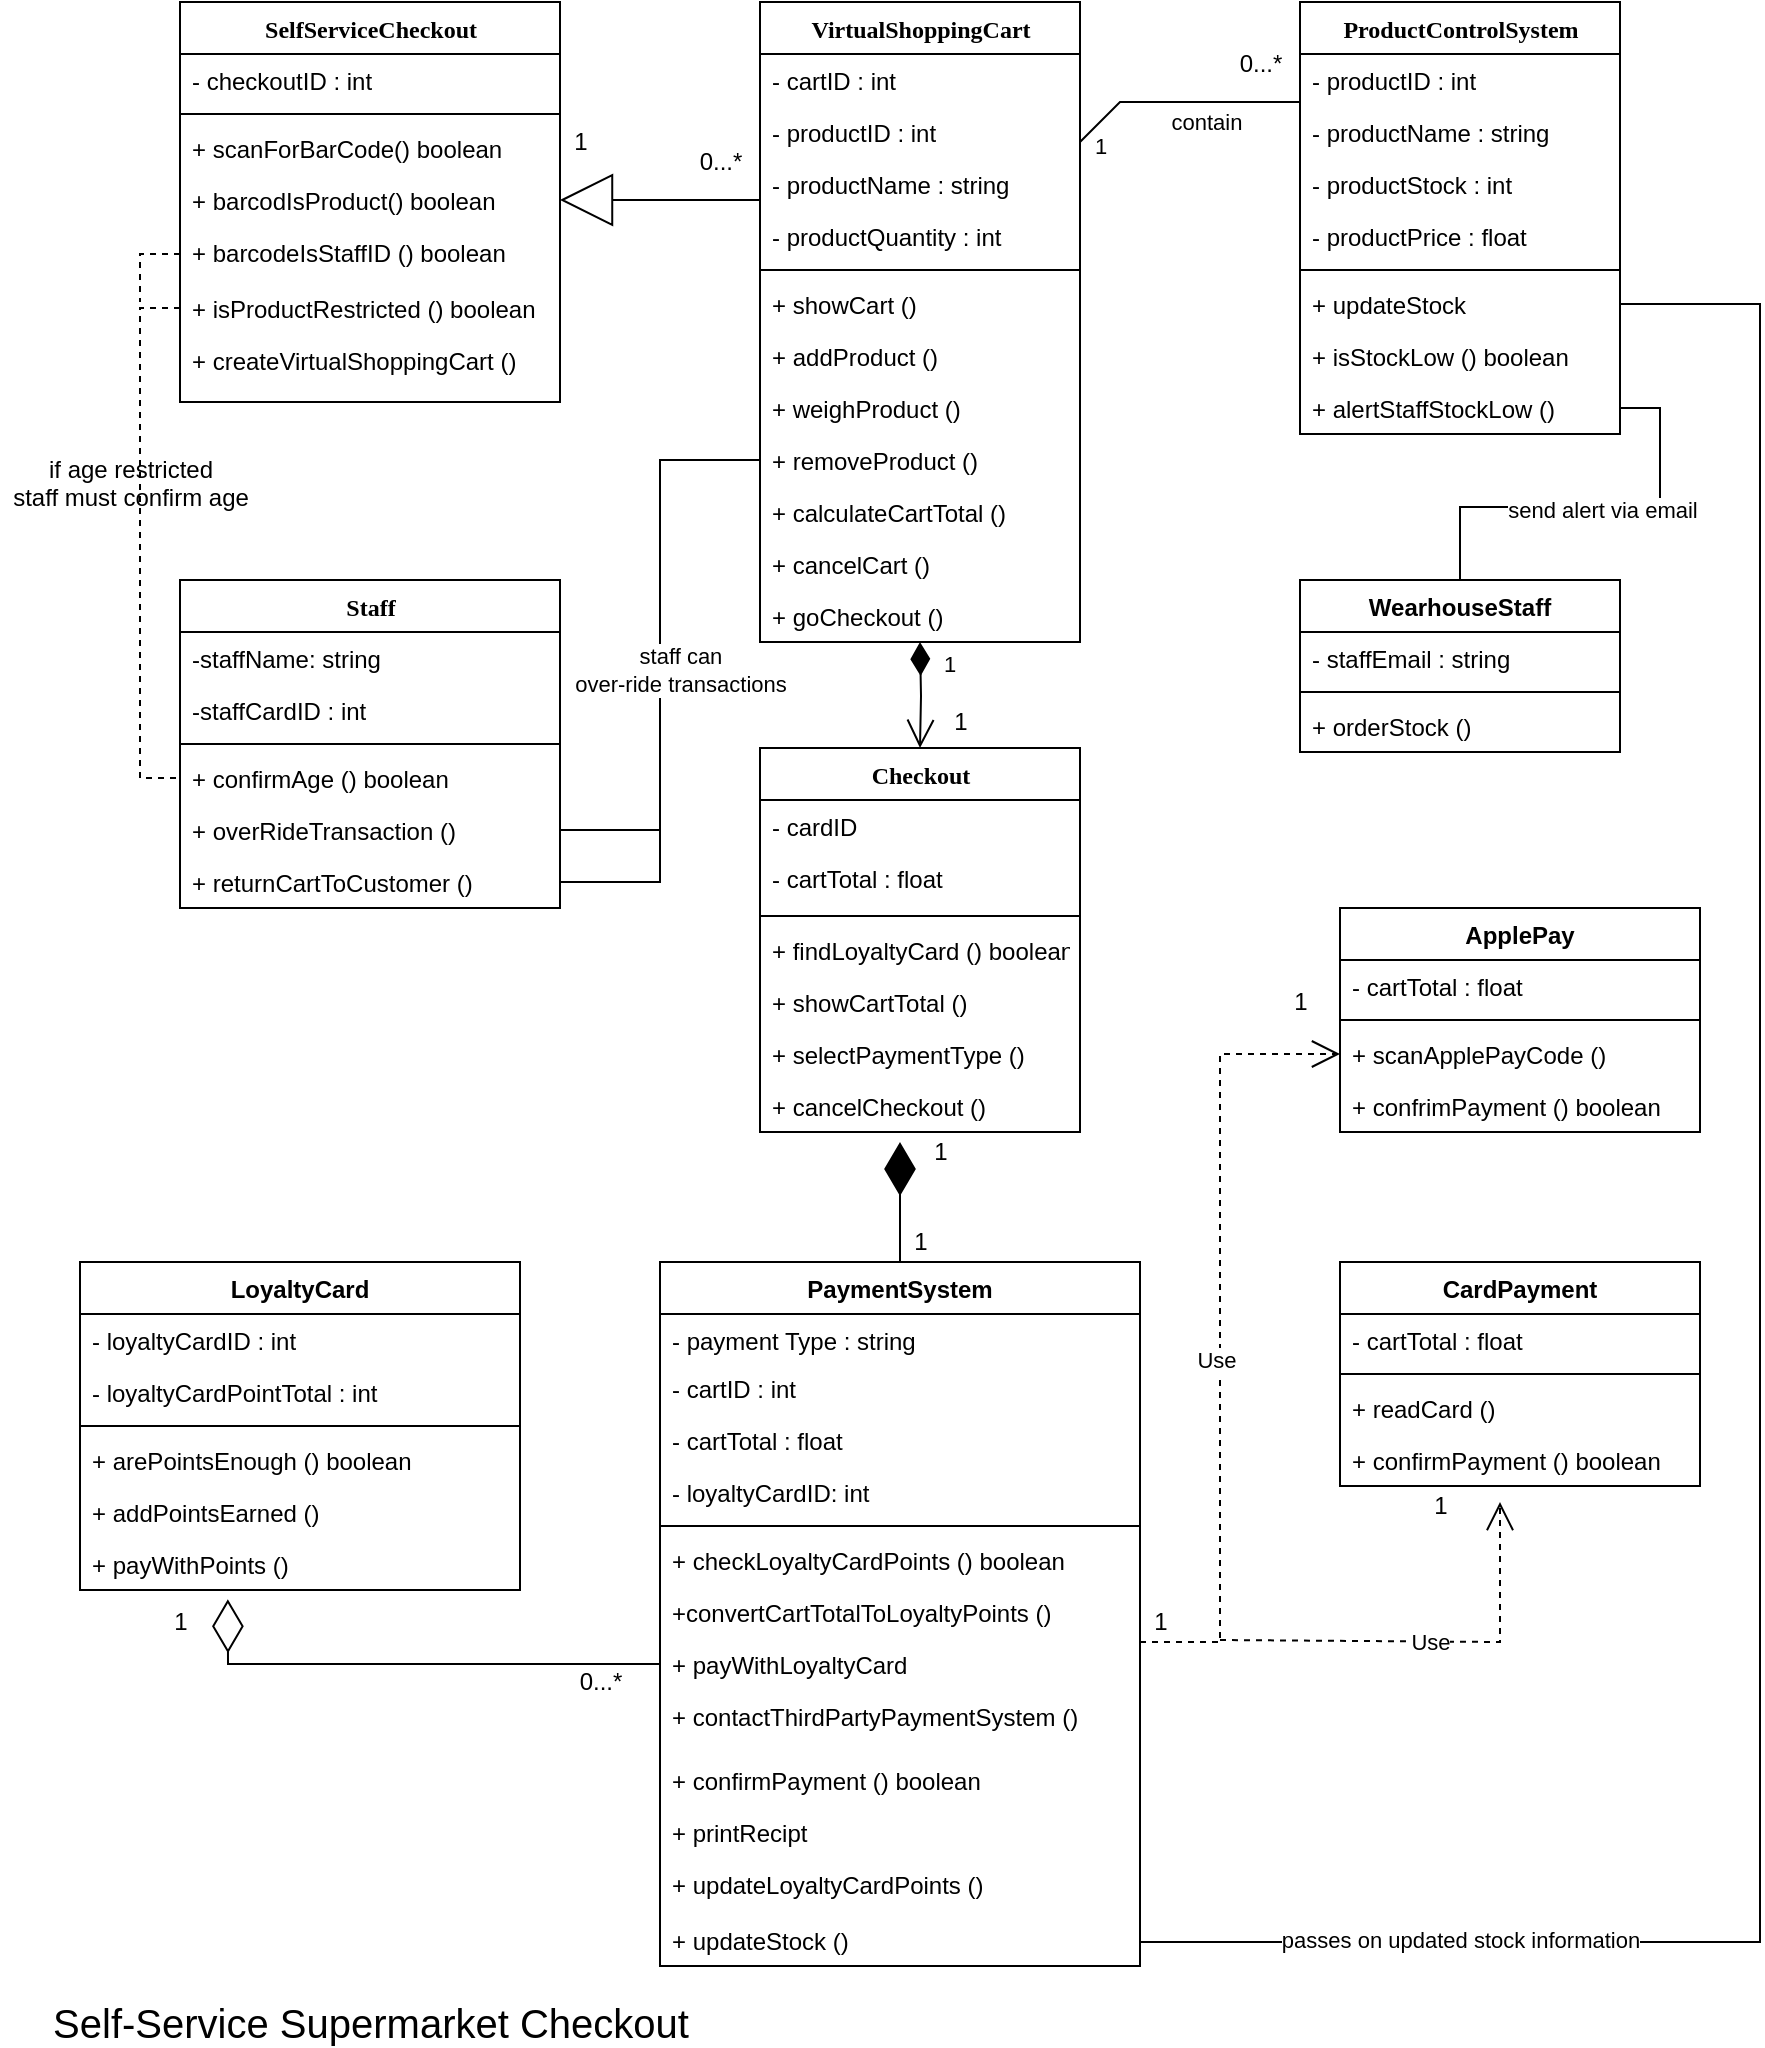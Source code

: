 <mxfile version="17.4.5" type="github">
  <diagram name="Page-1" id="9f46799a-70d6-7492-0946-bef42562c5a5">
    <mxGraphModel dx="1038" dy="571" grid="1" gridSize="10" guides="1" tooltips="1" connect="1" arrows="1" fold="1" page="1" pageScale="1" pageWidth="1100" pageHeight="850" background="none" math="0" shadow="0">
      <root>
        <mxCell id="0" />
        <mxCell id="1" parent="0" />
        <mxCell id="78961159f06e98e8-17" value="SelfServiceCheckout" style="swimlane;html=1;fontStyle=1;align=center;verticalAlign=top;childLayout=stackLayout;horizontal=1;startSize=26;horizontalStack=0;resizeParent=1;resizeLast=0;collapsible=1;marginBottom=0;swimlaneFillColor=#ffffff;rounded=0;shadow=0;comic=0;labelBackgroundColor=none;strokeWidth=1;fillColor=none;fontFamily=Verdana;fontSize=12" parent="1" vertex="1">
          <mxGeometry x="90" y="30" width="190" height="200" as="geometry" />
        </mxCell>
        <mxCell id="78961159f06e98e8-21" value="- checkoutID : int" style="text;html=1;strokeColor=none;fillColor=none;align=left;verticalAlign=top;spacingLeft=4;spacingRight=4;whiteSpace=wrap;overflow=hidden;rotatable=0;points=[[0,0.5],[1,0.5]];portConstraint=eastwest;" parent="78961159f06e98e8-17" vertex="1">
          <mxGeometry y="26" width="190" height="26" as="geometry" />
        </mxCell>
        <mxCell id="78961159f06e98e8-19" value="" style="line;html=1;strokeWidth=1;fillColor=none;align=left;verticalAlign=middle;spacingTop=-1;spacingLeft=3;spacingRight=3;rotatable=0;labelPosition=right;points=[];portConstraint=eastwest;" parent="78961159f06e98e8-17" vertex="1">
          <mxGeometry y="52" width="190" height="8" as="geometry" />
        </mxCell>
        <mxCell id="78961159f06e98e8-20" value="+ scanForBarCode() boolean" style="text;html=1;strokeColor=none;fillColor=none;align=left;verticalAlign=top;spacingLeft=4;spacingRight=4;whiteSpace=wrap;overflow=hidden;rotatable=0;points=[[0,0.5],[1,0.5]];portConstraint=eastwest;" parent="78961159f06e98e8-17" vertex="1">
          <mxGeometry y="60" width="190" height="26" as="geometry" />
        </mxCell>
        <mxCell id="7aNwk6RHBtM1r3JEq0F7-40" value="+ barcodIsProduct() boolean&#xa;" style="text;strokeColor=none;fillColor=none;align=left;verticalAlign=top;spacingLeft=4;spacingRight=4;overflow=hidden;rotatable=0;points=[[0,0.5],[1,0.5]];portConstraint=eastwest;" vertex="1" parent="78961159f06e98e8-17">
          <mxGeometry y="86" width="190" height="26" as="geometry" />
        </mxCell>
        <mxCell id="7aNwk6RHBtM1r3JEq0F7-41" value="+ barcodeIsStaffID () boolean" style="text;strokeColor=none;fillColor=none;align=left;verticalAlign=top;spacingLeft=4;spacingRight=4;overflow=hidden;rotatable=0;points=[[0,0.5],[1,0.5]];portConstraint=eastwest;" vertex="1" parent="78961159f06e98e8-17">
          <mxGeometry y="112" width="190" height="28" as="geometry" />
        </mxCell>
        <mxCell id="7aNwk6RHBtM1r3JEq0F7-44" value="+ isProductRestricted () boolean " style="text;strokeColor=none;fillColor=none;align=left;verticalAlign=top;spacingLeft=4;spacingRight=4;overflow=hidden;rotatable=0;points=[[0,0.5],[1,0.5]];portConstraint=eastwest;" vertex="1" parent="78961159f06e98e8-17">
          <mxGeometry y="140" width="190" height="26" as="geometry" />
        </mxCell>
        <mxCell id="7aNwk6RHBtM1r3JEq0F7-45" value="+ createVirtualShoppingCart ()" style="text;strokeColor=none;fillColor=none;align=left;verticalAlign=top;spacingLeft=4;spacingRight=4;overflow=hidden;rotatable=0;points=[[0,0.5],[1,0.5]];portConstraint=eastwest;" vertex="1" parent="78961159f06e98e8-17">
          <mxGeometry y="166" width="190" height="26" as="geometry" />
        </mxCell>
        <mxCell id="78961159f06e98e8-43" value="VirtualShoppingCart" style="swimlane;html=1;fontStyle=1;align=center;verticalAlign=top;childLayout=stackLayout;horizontal=1;startSize=26;horizontalStack=0;resizeParent=1;resizeLast=0;collapsible=1;marginBottom=0;swimlaneFillColor=#ffffff;rounded=0;shadow=0;comic=0;labelBackgroundColor=none;strokeWidth=1;fillColor=none;fontFamily=Verdana;fontSize=12" parent="1" vertex="1">
          <mxGeometry x="380" y="30" width="160" height="320" as="geometry" />
        </mxCell>
        <mxCell id="78961159f06e98e8-45" value="- cartID : int" style="text;html=1;strokeColor=none;fillColor=none;align=left;verticalAlign=top;spacingLeft=4;spacingRight=4;whiteSpace=wrap;overflow=hidden;rotatable=0;points=[[0,0.5],[1,0.5]];portConstraint=eastwest;" parent="78961159f06e98e8-43" vertex="1">
          <mxGeometry y="26" width="160" height="26" as="geometry" />
        </mxCell>
        <mxCell id="78961159f06e98e8-49" value="- productID : int" style="text;html=1;strokeColor=none;fillColor=none;align=left;verticalAlign=top;spacingLeft=4;spacingRight=4;whiteSpace=wrap;overflow=hidden;rotatable=0;points=[[0,0.5],[1,0.5]];portConstraint=eastwest;" parent="78961159f06e98e8-43" vertex="1">
          <mxGeometry y="52" width="160" height="26" as="geometry" />
        </mxCell>
        <mxCell id="7aNwk6RHBtM1r3JEq0F7-166" value="- productName : string" style="text;strokeColor=none;fillColor=none;align=left;verticalAlign=top;spacingLeft=4;spacingRight=4;overflow=hidden;rotatable=0;points=[[0,0.5],[1,0.5]];portConstraint=eastwest;" vertex="1" parent="78961159f06e98e8-43">
          <mxGeometry y="78" width="160" height="26" as="geometry" />
        </mxCell>
        <mxCell id="78961159f06e98e8-50" value="- productQuantity : int" style="text;html=1;strokeColor=none;fillColor=none;align=left;verticalAlign=top;spacingLeft=4;spacingRight=4;whiteSpace=wrap;overflow=hidden;rotatable=0;points=[[0,0.5],[1,0.5]];portConstraint=eastwest;" parent="78961159f06e98e8-43" vertex="1">
          <mxGeometry y="104" width="160" height="26" as="geometry" />
        </mxCell>
        <mxCell id="78961159f06e98e8-51" value="" style="line;html=1;strokeWidth=1;fillColor=none;align=left;verticalAlign=middle;spacingTop=-1;spacingLeft=3;spacingRight=3;rotatable=0;labelPosition=right;points=[];portConstraint=eastwest;" parent="78961159f06e98e8-43" vertex="1">
          <mxGeometry y="130" width="160" height="8" as="geometry" />
        </mxCell>
        <mxCell id="7aNwk6RHBtM1r3JEq0F7-9" value="+ showCart ()" style="text;html=1;strokeColor=none;fillColor=none;align=left;verticalAlign=top;spacingLeft=4;spacingRight=4;whiteSpace=wrap;overflow=hidden;rotatable=0;points=[[0,0.5],[1,0.5]];portConstraint=eastwest;" vertex="1" parent="78961159f06e98e8-43">
          <mxGeometry y="138" width="160" height="26" as="geometry" />
        </mxCell>
        <mxCell id="78961159f06e98e8-52" value="+ addProduct ()" style="text;html=1;strokeColor=none;fillColor=none;align=left;verticalAlign=top;spacingLeft=4;spacingRight=4;whiteSpace=wrap;overflow=hidden;rotatable=0;points=[[0,0.5],[1,0.5]];portConstraint=eastwest;" parent="78961159f06e98e8-43" vertex="1">
          <mxGeometry y="164" width="160" height="26" as="geometry" />
        </mxCell>
        <mxCell id="7aNwk6RHBtM1r3JEq0F7-38" value="+ weighProduct ()" style="text;strokeColor=none;fillColor=none;align=left;verticalAlign=top;spacingLeft=4;spacingRight=4;overflow=hidden;rotatable=0;points=[[0,0.5],[1,0.5]];portConstraint=eastwest;" vertex="1" parent="78961159f06e98e8-43">
          <mxGeometry y="190" width="160" height="26" as="geometry" />
        </mxCell>
        <mxCell id="78961159f06e98e8-53" value="+ removeProduct ()&lt;br&gt;" style="text;html=1;strokeColor=none;fillColor=none;align=left;verticalAlign=top;spacingLeft=4;spacingRight=4;whiteSpace=wrap;overflow=hidden;rotatable=0;points=[[0,0.5],[1,0.5]];portConstraint=eastwest;" parent="78961159f06e98e8-43" vertex="1">
          <mxGeometry y="216" width="160" height="26" as="geometry" />
        </mxCell>
        <mxCell id="7aNwk6RHBtM1r3JEq0F7-46" value="+ calculateCartTotal ()" style="text;strokeColor=none;fillColor=none;align=left;verticalAlign=top;spacingLeft=4;spacingRight=4;overflow=hidden;rotatable=0;points=[[0,0.5],[1,0.5]];portConstraint=eastwest;" vertex="1" parent="78961159f06e98e8-43">
          <mxGeometry y="242" width="160" height="26" as="geometry" />
        </mxCell>
        <mxCell id="7aNwk6RHBtM1r3JEq0F7-69" value="+ cancelCart ()" style="text;strokeColor=none;fillColor=none;align=left;verticalAlign=top;spacingLeft=4;spacingRight=4;overflow=hidden;rotatable=0;points=[[0,0.5],[1,0.5]];portConstraint=eastwest;" vertex="1" parent="78961159f06e98e8-43">
          <mxGeometry y="268" width="160" height="26" as="geometry" />
        </mxCell>
        <mxCell id="7aNwk6RHBtM1r3JEq0F7-39" value="+ goCheckout ()" style="text;strokeColor=none;fillColor=none;align=left;verticalAlign=top;spacingLeft=4;spacingRight=4;overflow=hidden;rotatable=0;points=[[0,0.5],[1,0.5]];portConstraint=eastwest;" vertex="1" parent="78961159f06e98e8-43">
          <mxGeometry y="294" width="160" height="26" as="geometry" />
        </mxCell>
        <mxCell id="78961159f06e98e8-56" value="Staff" style="swimlane;html=1;fontStyle=1;align=center;verticalAlign=top;childLayout=stackLayout;horizontal=1;startSize=26;horizontalStack=0;resizeParent=1;resizeLast=0;collapsible=1;marginBottom=0;swimlaneFillColor=#ffffff;rounded=0;shadow=0;comic=0;labelBackgroundColor=none;strokeWidth=1;fillColor=none;fontFamily=Verdana;fontSize=12" parent="1" vertex="1">
          <mxGeometry x="90" y="319" width="190" height="164" as="geometry" />
        </mxCell>
        <mxCell id="78961159f06e98e8-57" value="-staffName: string" style="text;html=1;strokeColor=none;fillColor=none;align=left;verticalAlign=top;spacingLeft=4;spacingRight=4;whiteSpace=wrap;overflow=hidden;rotatable=0;points=[[0,0.5],[1,0.5]];portConstraint=eastwest;" parent="78961159f06e98e8-56" vertex="1">
          <mxGeometry y="26" width="190" height="26" as="geometry" />
        </mxCell>
        <mxCell id="78961159f06e98e8-60" value="-staffCardID : int" style="text;html=1;strokeColor=none;fillColor=none;align=left;verticalAlign=top;spacingLeft=4;spacingRight=4;whiteSpace=wrap;overflow=hidden;rotatable=0;points=[[0,0.5],[1,0.5]];portConstraint=eastwest;" parent="78961159f06e98e8-56" vertex="1">
          <mxGeometry y="52" width="190" height="26" as="geometry" />
        </mxCell>
        <mxCell id="78961159f06e98e8-64" value="" style="line;html=1;strokeWidth=1;fillColor=none;align=left;verticalAlign=middle;spacingTop=-1;spacingLeft=3;spacingRight=3;rotatable=0;labelPosition=right;points=[];portConstraint=eastwest;" parent="78961159f06e98e8-56" vertex="1">
          <mxGeometry y="78" width="190" height="8" as="geometry" />
        </mxCell>
        <mxCell id="78961159f06e98e8-65" value="+ confirmAge () boolean" style="text;html=1;strokeColor=none;fillColor=none;align=left;verticalAlign=top;spacingLeft=4;spacingRight=4;whiteSpace=wrap;overflow=hidden;rotatable=0;points=[[0,0.5],[1,0.5]];portConstraint=eastwest;" parent="78961159f06e98e8-56" vertex="1">
          <mxGeometry y="86" width="190" height="26" as="geometry" />
        </mxCell>
        <mxCell id="78961159f06e98e8-68" value="+ overRideTransaction ()" style="text;html=1;strokeColor=none;fillColor=none;align=left;verticalAlign=top;spacingLeft=4;spacingRight=4;whiteSpace=wrap;overflow=hidden;rotatable=0;points=[[0,0.5],[1,0.5]];portConstraint=eastwest;" parent="78961159f06e98e8-56" vertex="1">
          <mxGeometry y="112" width="190" height="26" as="geometry" />
        </mxCell>
        <mxCell id="7aNwk6RHBtM1r3JEq0F7-84" value="+ returnCartToCustomer ()" style="text;strokeColor=none;fillColor=none;align=left;verticalAlign=top;spacingLeft=4;spacingRight=4;overflow=hidden;rotatable=0;points=[[0,0.5],[1,0.5]];portConstraint=eastwest;" vertex="1" parent="78961159f06e98e8-56">
          <mxGeometry y="138" width="190" height="26" as="geometry" />
        </mxCell>
        <mxCell id="78961159f06e98e8-82" value="ProductControlSystem" style="swimlane;html=1;fontStyle=1;align=center;verticalAlign=top;childLayout=stackLayout;horizontal=1;startSize=26;horizontalStack=0;resizeParent=1;resizeLast=0;collapsible=1;marginBottom=0;swimlaneFillColor=#ffffff;rounded=0;shadow=0;comic=0;labelBackgroundColor=none;strokeWidth=1;fillColor=none;fontFamily=Verdana;fontSize=12" parent="1" vertex="1">
          <mxGeometry x="650" y="30" width="160" height="216" as="geometry" />
        </mxCell>
        <mxCell id="78961159f06e98e8-83" value="- productID : int" style="text;html=1;strokeColor=none;fillColor=none;align=left;verticalAlign=top;spacingLeft=4;spacingRight=4;whiteSpace=wrap;overflow=hidden;rotatable=0;points=[[0,0.5],[1,0.5]];portConstraint=eastwest;" parent="78961159f06e98e8-82" vertex="1">
          <mxGeometry y="26" width="160" height="26" as="geometry" />
        </mxCell>
        <mxCell id="78961159f06e98e8-84" value="- productName : string" style="text;html=1;strokeColor=none;fillColor=none;align=left;verticalAlign=top;spacingLeft=4;spacingRight=4;whiteSpace=wrap;overflow=hidden;rotatable=0;points=[[0,0.5],[1,0.5]];portConstraint=eastwest;" parent="78961159f06e98e8-82" vertex="1">
          <mxGeometry y="52" width="160" height="26" as="geometry" />
        </mxCell>
        <mxCell id="78961159f06e98e8-86" value="- productStock : int" style="text;html=1;strokeColor=none;fillColor=none;align=left;verticalAlign=top;spacingLeft=4;spacingRight=4;whiteSpace=wrap;overflow=hidden;rotatable=0;points=[[0,0.5],[1,0.5]];portConstraint=eastwest;" parent="78961159f06e98e8-82" vertex="1">
          <mxGeometry y="78" width="160" height="26" as="geometry" />
        </mxCell>
        <mxCell id="7aNwk6RHBtM1r3JEq0F7-155" value="- productPrice : float" style="text;strokeColor=none;fillColor=none;align=left;verticalAlign=top;spacingLeft=4;spacingRight=4;overflow=hidden;rotatable=0;points=[[0,0.5],[1,0.5]];portConstraint=eastwest;" vertex="1" parent="78961159f06e98e8-82">
          <mxGeometry y="104" width="160" height="26" as="geometry" />
        </mxCell>
        <mxCell id="78961159f06e98e8-90" value="" style="line;html=1;strokeWidth=1;fillColor=none;align=left;verticalAlign=middle;spacingTop=-1;spacingLeft=3;spacingRight=3;rotatable=0;labelPosition=right;points=[];portConstraint=eastwest;" parent="78961159f06e98e8-82" vertex="1">
          <mxGeometry y="130" width="160" height="8" as="geometry" />
        </mxCell>
        <mxCell id="78961159f06e98e8-91" value="+ updateStock" style="text;html=1;strokeColor=none;fillColor=none;align=left;verticalAlign=top;spacingLeft=4;spacingRight=4;whiteSpace=wrap;overflow=hidden;rotatable=0;points=[[0,0.5],[1,0.5]];portConstraint=eastwest;" parent="78961159f06e98e8-82" vertex="1">
          <mxGeometry y="138" width="160" height="26" as="geometry" />
        </mxCell>
        <mxCell id="78961159f06e98e8-94" value="+ isStockLow () boolean" style="text;html=1;strokeColor=none;fillColor=none;align=left;verticalAlign=top;spacingLeft=4;spacingRight=4;whiteSpace=wrap;overflow=hidden;rotatable=0;points=[[0,0.5],[1,0.5]];portConstraint=eastwest;" parent="78961159f06e98e8-82" vertex="1">
          <mxGeometry y="164" width="160" height="26" as="geometry" />
        </mxCell>
        <mxCell id="7aNwk6RHBtM1r3JEq0F7-154" value="+ alertStaffStockLow ()" style="text;strokeColor=none;fillColor=none;align=left;verticalAlign=top;spacingLeft=4;spacingRight=4;overflow=hidden;rotatable=0;points=[[0,0.5],[1,0.5]];portConstraint=eastwest;" vertex="1" parent="78961159f06e98e8-82">
          <mxGeometry y="190" width="160" height="26" as="geometry" />
        </mxCell>
        <mxCell id="7aNwk6RHBtM1r3JEq0F7-14" value="ApplePay" style="swimlane;fontStyle=1;align=center;verticalAlign=top;childLayout=stackLayout;horizontal=1;startSize=26;horizontalStack=0;resizeParent=1;resizeParentMax=0;resizeLast=0;collapsible=1;marginBottom=0;" vertex="1" parent="1">
          <mxGeometry x="670" y="483" width="180" height="112" as="geometry" />
        </mxCell>
        <mxCell id="7aNwk6RHBtM1r3JEq0F7-15" value="- cartTotal : float" style="text;strokeColor=none;fillColor=none;align=left;verticalAlign=top;spacingLeft=4;spacingRight=4;overflow=hidden;rotatable=0;points=[[0,0.5],[1,0.5]];portConstraint=eastwest;" vertex="1" parent="7aNwk6RHBtM1r3JEq0F7-14">
          <mxGeometry y="26" width="180" height="26" as="geometry" />
        </mxCell>
        <mxCell id="7aNwk6RHBtM1r3JEq0F7-16" value="" style="line;strokeWidth=1;fillColor=none;align=left;verticalAlign=middle;spacingTop=-1;spacingLeft=3;spacingRight=3;rotatable=0;labelPosition=right;points=[];portConstraint=eastwest;" vertex="1" parent="7aNwk6RHBtM1r3JEq0F7-14">
          <mxGeometry y="52" width="180" height="8" as="geometry" />
        </mxCell>
        <mxCell id="7aNwk6RHBtM1r3JEq0F7-17" value="+ scanApplePayCode ()" style="text;strokeColor=none;fillColor=none;align=left;verticalAlign=top;spacingLeft=4;spacingRight=4;overflow=hidden;rotatable=0;points=[[0,0.5],[1,0.5]];portConstraint=eastwest;" vertex="1" parent="7aNwk6RHBtM1r3JEq0F7-14">
          <mxGeometry y="60" width="180" height="26" as="geometry" />
        </mxCell>
        <mxCell id="7aNwk6RHBtM1r3JEq0F7-147" value="+ confrimPayment () boolean" style="text;strokeColor=none;fillColor=none;align=left;verticalAlign=top;spacingLeft=4;spacingRight=4;overflow=hidden;rotatable=0;points=[[0,0.5],[1,0.5]];portConstraint=eastwest;" vertex="1" parent="7aNwk6RHBtM1r3JEq0F7-14">
          <mxGeometry y="86" width="180" height="26" as="geometry" />
        </mxCell>
        <mxCell id="78961159f06e98e8-95" value="Checkout" style="swimlane;html=1;fontStyle=1;align=center;verticalAlign=top;childLayout=stackLayout;horizontal=1;startSize=26;horizontalStack=0;resizeParent=1;resizeLast=0;collapsible=1;marginBottom=0;swimlaneFillColor=#ffffff;rounded=0;shadow=0;comic=0;labelBackgroundColor=none;strokeWidth=1;fillColor=none;fontFamily=Verdana;fontSize=12" parent="1" vertex="1">
          <mxGeometry x="380" y="403" width="160" height="192" as="geometry" />
        </mxCell>
        <mxCell id="78961159f06e98e8-96" value="- cardID" style="text;html=1;strokeColor=none;fillColor=none;align=left;verticalAlign=top;spacingLeft=4;spacingRight=4;whiteSpace=wrap;overflow=hidden;rotatable=0;points=[[0,0.5],[1,0.5]];portConstraint=eastwest;" parent="78961159f06e98e8-95" vertex="1">
          <mxGeometry y="26" width="160" height="26" as="geometry" />
        </mxCell>
        <mxCell id="7aNwk6RHBtM1r3JEq0F7-51" value="- cartTotal : float" style="text;strokeColor=none;fillColor=none;align=left;verticalAlign=top;spacingLeft=4;spacingRight=4;overflow=hidden;rotatable=0;points=[[0,0.5],[1,0.5]];portConstraint=eastwest;" vertex="1" parent="78961159f06e98e8-95">
          <mxGeometry y="52" width="160" height="28" as="geometry" />
        </mxCell>
        <mxCell id="78961159f06e98e8-103" value="" style="line;html=1;strokeWidth=1;fillColor=none;align=left;verticalAlign=middle;spacingTop=-1;spacingLeft=3;spacingRight=3;rotatable=0;labelPosition=right;points=[];portConstraint=eastwest;" parent="78961159f06e98e8-95" vertex="1">
          <mxGeometry y="80" width="160" height="8" as="geometry" />
        </mxCell>
        <mxCell id="7aNwk6RHBtM1r3JEq0F7-47" value="+ findLoyaltyCard () boolean" style="text;strokeColor=none;fillColor=none;align=left;verticalAlign=top;spacingLeft=4;spacingRight=4;overflow=hidden;rotatable=0;points=[[0,0.5],[1,0.5]];portConstraint=eastwest;" vertex="1" parent="78961159f06e98e8-95">
          <mxGeometry y="88" width="160" height="26" as="geometry" />
        </mxCell>
        <mxCell id="7aNwk6RHBtM1r3JEq0F7-70" value="+ showCartTotal ()" style="text;strokeColor=none;fillColor=none;align=left;verticalAlign=top;spacingLeft=4;spacingRight=4;overflow=hidden;rotatable=0;points=[[0,0.5],[1,0.5]];portConstraint=eastwest;" vertex="1" parent="78961159f06e98e8-95">
          <mxGeometry y="114" width="160" height="26" as="geometry" />
        </mxCell>
        <mxCell id="7aNwk6RHBtM1r3JEq0F7-25" value="+ selectPaymentType ()" style="text;strokeColor=none;fillColor=none;align=left;verticalAlign=top;spacingLeft=4;spacingRight=4;overflow=hidden;rotatable=0;points=[[0,0.5],[1,0.5]];portConstraint=eastwest;" vertex="1" parent="78961159f06e98e8-95">
          <mxGeometry y="140" width="160" height="26" as="geometry" />
        </mxCell>
        <mxCell id="7aNwk6RHBtM1r3JEq0F7-66" value="+ cancelCheckout ()" style="text;strokeColor=none;fillColor=none;align=left;verticalAlign=top;spacingLeft=4;spacingRight=4;overflow=hidden;rotatable=0;points=[[0,0.5],[1,0.5]];portConstraint=eastwest;" vertex="1" parent="78961159f06e98e8-95">
          <mxGeometry y="166" width="160" height="26" as="geometry" />
        </mxCell>
        <mxCell id="7aNwk6RHBtM1r3JEq0F7-161" style="edgeStyle=orthogonalEdgeStyle;rounded=0;orthogonalLoop=1;jettySize=auto;html=1;exitX=0.5;exitY=0;exitDx=0;exitDy=0;labelBorderColor=none;startArrow=none;startFill=0;endArrow=none;endFill=0;targetPerimeterSpacing=0;" edge="1" parent="1" source="7aNwk6RHBtM1r3JEq0F7-33" target="7aNwk6RHBtM1r3JEq0F7-154">
          <mxGeometry relative="1" as="geometry" />
        </mxCell>
        <mxCell id="7aNwk6RHBtM1r3JEq0F7-165" value="send alert via email" style="edgeLabel;html=1;align=center;verticalAlign=middle;resizable=0;points=[];" vertex="1" connectable="0" parent="7aNwk6RHBtM1r3JEq0F7-161">
          <mxGeometry x="0.038" relative="1" as="geometry">
            <mxPoint y="1" as="offset" />
          </mxGeometry>
        </mxCell>
        <mxCell id="7aNwk6RHBtM1r3JEq0F7-33" value="WearhouseStaff" style="swimlane;fontStyle=1;align=center;verticalAlign=top;childLayout=stackLayout;horizontal=1;startSize=26;horizontalStack=0;resizeParent=1;resizeParentMax=0;resizeLast=0;collapsible=1;marginBottom=0;" vertex="1" parent="1">
          <mxGeometry x="650" y="319" width="160" height="86" as="geometry" />
        </mxCell>
        <mxCell id="7aNwk6RHBtM1r3JEq0F7-34" value="- staffEmail : string" style="text;strokeColor=none;fillColor=none;align=left;verticalAlign=top;spacingLeft=4;spacingRight=4;overflow=hidden;rotatable=0;points=[[0,0.5],[1,0.5]];portConstraint=eastwest;" vertex="1" parent="7aNwk6RHBtM1r3JEq0F7-33">
          <mxGeometry y="26" width="160" height="26" as="geometry" />
        </mxCell>
        <mxCell id="7aNwk6RHBtM1r3JEq0F7-35" value="" style="line;strokeWidth=1;fillColor=none;align=left;verticalAlign=middle;spacingTop=-1;spacingLeft=3;spacingRight=3;rotatable=0;labelPosition=right;points=[];portConstraint=eastwest;" vertex="1" parent="7aNwk6RHBtM1r3JEq0F7-33">
          <mxGeometry y="52" width="160" height="8" as="geometry" />
        </mxCell>
        <mxCell id="7aNwk6RHBtM1r3JEq0F7-36" value="+ orderStock ()" style="text;strokeColor=none;fillColor=none;align=left;verticalAlign=top;spacingLeft=4;spacingRight=4;overflow=hidden;rotatable=0;points=[[0,0.5],[1,0.5]];portConstraint=eastwest;" vertex="1" parent="7aNwk6RHBtM1r3JEq0F7-33">
          <mxGeometry y="60" width="160" height="26" as="geometry" />
        </mxCell>
        <mxCell id="7aNwk6RHBtM1r3JEq0F7-60" value="1" style="text;html=1;align=center;verticalAlign=middle;resizable=0;points=[];autosize=1;strokeColor=none;fillColor=none;" vertex="1" parent="1">
          <mxGeometry x="470" y="380" width="20" height="20" as="geometry" />
        </mxCell>
        <mxCell id="7aNwk6RHBtM1r3JEq0F7-62" value="1" style="endArrow=open;html=1;endSize=12;startArrow=diamondThin;startSize=14;startFill=1;edgeStyle=orthogonalEdgeStyle;align=left;verticalAlign=bottom;rounded=0;targetPerimeterSpacing=0;entryX=0.5;entryY=0;entryDx=0;entryDy=0;" edge="1" parent="1" target="78961159f06e98e8-95">
          <mxGeometry x="-0.248" y="10" relative="1" as="geometry">
            <mxPoint x="460" y="350" as="sourcePoint" />
            <mxPoint x="680" y="220" as="targetPoint" />
            <mxPoint as="offset" />
          </mxGeometry>
        </mxCell>
        <mxCell id="7aNwk6RHBtM1r3JEq0F7-63" value="" style="endArrow=block;endFill=0;endSize=24;html=1;rounded=0;entryX=1;entryY=0.5;entryDx=0;entryDy=0;sourcePerimeterSpacing=0;" edge="1" parent="1" target="7aNwk6RHBtM1r3JEq0F7-40">
          <mxGeometry width="160" relative="1" as="geometry">
            <mxPoint x="380" y="129" as="sourcePoint" />
            <mxPoint x="290" y="140" as="targetPoint" />
          </mxGeometry>
        </mxCell>
        <mxCell id="7aNwk6RHBtM1r3JEq0F7-64" value="0...*" style="text;html=1;align=center;verticalAlign=middle;resizable=0;points=[];autosize=1;strokeColor=none;fillColor=none;" vertex="1" parent="1">
          <mxGeometry x="340" y="100" width="40" height="20" as="geometry" />
        </mxCell>
        <mxCell id="7aNwk6RHBtM1r3JEq0F7-65" value="1" style="text;html=1;align=center;verticalAlign=middle;resizable=0;points=[];autosize=1;strokeColor=none;fillColor=none;" vertex="1" parent="1">
          <mxGeometry x="280" y="90" width="20" height="20" as="geometry" />
        </mxCell>
        <mxCell id="7aNwk6RHBtM1r3JEq0F7-76" value="LoyaltyCard" style="swimlane;fontStyle=1;align=center;verticalAlign=top;childLayout=stackLayout;horizontal=1;startSize=26;horizontalStack=0;resizeParent=1;resizeParentMax=0;resizeLast=0;collapsible=1;marginBottom=0;" vertex="1" parent="1">
          <mxGeometry x="40" y="660" width="220" height="164" as="geometry" />
        </mxCell>
        <mxCell id="7aNwk6RHBtM1r3JEq0F7-77" value="- loyaltyCardID : int" style="text;strokeColor=none;fillColor=none;align=left;verticalAlign=top;spacingLeft=4;spacingRight=4;overflow=hidden;rotatable=0;points=[[0,0.5],[1,0.5]];portConstraint=eastwest;" vertex="1" parent="7aNwk6RHBtM1r3JEq0F7-76">
          <mxGeometry y="26" width="220" height="26" as="geometry" />
        </mxCell>
        <mxCell id="7aNwk6RHBtM1r3JEq0F7-106" value="- loyaltyCardPointTotal : int" style="text;strokeColor=none;fillColor=none;align=left;verticalAlign=top;spacingLeft=4;spacingRight=4;overflow=hidden;rotatable=0;points=[[0,0.5],[1,0.5]];portConstraint=eastwest;" vertex="1" parent="7aNwk6RHBtM1r3JEq0F7-76">
          <mxGeometry y="52" width="220" height="26" as="geometry" />
        </mxCell>
        <mxCell id="7aNwk6RHBtM1r3JEq0F7-78" value="" style="line;strokeWidth=1;fillColor=none;align=left;verticalAlign=middle;spacingTop=-1;spacingLeft=3;spacingRight=3;rotatable=0;labelPosition=right;points=[];portConstraint=eastwest;" vertex="1" parent="7aNwk6RHBtM1r3JEq0F7-76">
          <mxGeometry y="78" width="220" height="8" as="geometry" />
        </mxCell>
        <mxCell id="7aNwk6RHBtM1r3JEq0F7-107" value="+ arePointsEnough () boolean" style="text;strokeColor=none;fillColor=none;align=left;verticalAlign=top;spacingLeft=4;spacingRight=4;overflow=hidden;rotatable=0;points=[[0,0.5],[1,0.5]];portConstraint=eastwest;" vertex="1" parent="7aNwk6RHBtM1r3JEq0F7-76">
          <mxGeometry y="86" width="220" height="26" as="geometry" />
        </mxCell>
        <mxCell id="7aNwk6RHBtM1r3JEq0F7-79" value="+ addPointsEarned ()" style="text;strokeColor=none;fillColor=none;align=left;verticalAlign=top;spacingLeft=4;spacingRight=4;overflow=hidden;rotatable=0;points=[[0,0.5],[1,0.5]];portConstraint=eastwest;" vertex="1" parent="7aNwk6RHBtM1r3JEq0F7-76">
          <mxGeometry y="112" width="220" height="26" as="geometry" />
        </mxCell>
        <mxCell id="7aNwk6RHBtM1r3JEq0F7-112" value="+ payWithPoints ()" style="text;strokeColor=none;fillColor=none;align=left;verticalAlign=top;spacingLeft=4;spacingRight=4;overflow=hidden;rotatable=0;points=[[0,0.5],[1,0.5]];portConstraint=eastwest;" vertex="1" parent="7aNwk6RHBtM1r3JEq0F7-76">
          <mxGeometry y="138" width="220" height="26" as="geometry" />
        </mxCell>
        <mxCell id="7aNwk6RHBtM1r3JEq0F7-80" value="CardPayment" style="swimlane;fontStyle=1;align=center;verticalAlign=top;childLayout=stackLayout;horizontal=1;startSize=26;horizontalStack=0;resizeParent=1;resizeParentMax=0;resizeLast=0;collapsible=1;marginBottom=0;" vertex="1" parent="1">
          <mxGeometry x="670" y="660" width="180" height="112" as="geometry" />
        </mxCell>
        <mxCell id="7aNwk6RHBtM1r3JEq0F7-81" value="- cartTotal : float" style="text;strokeColor=none;fillColor=none;align=left;verticalAlign=top;spacingLeft=4;spacingRight=4;overflow=hidden;rotatable=0;points=[[0,0.5],[1,0.5]];portConstraint=eastwest;" vertex="1" parent="7aNwk6RHBtM1r3JEq0F7-80">
          <mxGeometry y="26" width="180" height="26" as="geometry" />
        </mxCell>
        <mxCell id="7aNwk6RHBtM1r3JEq0F7-82" value="" style="line;strokeWidth=1;fillColor=none;align=left;verticalAlign=middle;spacingTop=-1;spacingLeft=3;spacingRight=3;rotatable=0;labelPosition=right;points=[];portConstraint=eastwest;" vertex="1" parent="7aNwk6RHBtM1r3JEq0F7-80">
          <mxGeometry y="52" width="180" height="8" as="geometry" />
        </mxCell>
        <mxCell id="7aNwk6RHBtM1r3JEq0F7-83" value="+ readCard ()" style="text;strokeColor=none;fillColor=none;align=left;verticalAlign=top;spacingLeft=4;spacingRight=4;overflow=hidden;rotatable=0;points=[[0,0.5],[1,0.5]];portConstraint=eastwest;" vertex="1" parent="7aNwk6RHBtM1r3JEq0F7-80">
          <mxGeometry y="60" width="180" height="26" as="geometry" />
        </mxCell>
        <mxCell id="7aNwk6RHBtM1r3JEq0F7-148" value="+ confirmPayment () boolean" style="text;strokeColor=none;fillColor=none;align=left;verticalAlign=top;spacingLeft=4;spacingRight=4;overflow=hidden;rotatable=0;points=[[0,0.5],[1,0.5]];portConstraint=eastwest;" vertex="1" parent="7aNwk6RHBtM1r3JEq0F7-80">
          <mxGeometry y="86" width="180" height="26" as="geometry" />
        </mxCell>
        <mxCell id="7aNwk6RHBtM1r3JEq0F7-92" value="PaymentSystem" style="swimlane;fontStyle=1;align=center;verticalAlign=top;childLayout=stackLayout;horizontal=1;startSize=26;horizontalStack=0;resizeParent=1;resizeParentMax=0;resizeLast=0;collapsible=1;marginBottom=0;" vertex="1" parent="1">
          <mxGeometry x="330" y="660" width="240" height="352" as="geometry" />
        </mxCell>
        <mxCell id="7aNwk6RHBtM1r3JEq0F7-93" value="- payment Type : string" style="text;strokeColor=none;fillColor=none;align=left;verticalAlign=top;spacingLeft=4;spacingRight=4;overflow=hidden;rotatable=0;points=[[0,0.5],[1,0.5]];portConstraint=eastwest;" vertex="1" parent="7aNwk6RHBtM1r3JEq0F7-92">
          <mxGeometry y="26" width="240" height="24" as="geometry" />
        </mxCell>
        <mxCell id="7aNwk6RHBtM1r3JEq0F7-96" value="- cartID : int" style="text;strokeColor=none;fillColor=none;align=left;verticalAlign=top;spacingLeft=4;spacingRight=4;overflow=hidden;rotatable=0;points=[[0,0.5],[1,0.5]];portConstraint=eastwest;" vertex="1" parent="7aNwk6RHBtM1r3JEq0F7-92">
          <mxGeometry y="50" width="240" height="26" as="geometry" />
        </mxCell>
        <mxCell id="7aNwk6RHBtM1r3JEq0F7-98" value="- cartTotal : float" style="text;strokeColor=none;fillColor=none;align=left;verticalAlign=top;spacingLeft=4;spacingRight=4;overflow=hidden;rotatable=0;points=[[0,0.5],[1,0.5]];portConstraint=eastwest;" vertex="1" parent="7aNwk6RHBtM1r3JEq0F7-92">
          <mxGeometry y="76" width="240" height="26" as="geometry" />
        </mxCell>
        <mxCell id="7aNwk6RHBtM1r3JEq0F7-97" value="- loyaltyCardID: int" style="text;strokeColor=none;fillColor=none;align=left;verticalAlign=top;spacingLeft=4;spacingRight=4;overflow=hidden;rotatable=0;points=[[0,0.5],[1,0.5]];portConstraint=eastwest;" vertex="1" parent="7aNwk6RHBtM1r3JEq0F7-92">
          <mxGeometry y="102" width="240" height="26" as="geometry" />
        </mxCell>
        <mxCell id="7aNwk6RHBtM1r3JEq0F7-94" value="" style="line;strokeWidth=1;fillColor=none;align=left;verticalAlign=middle;spacingTop=-1;spacingLeft=3;spacingRight=3;rotatable=0;labelPosition=right;points=[];portConstraint=eastwest;" vertex="1" parent="7aNwk6RHBtM1r3JEq0F7-92">
          <mxGeometry y="128" width="240" height="8" as="geometry" />
        </mxCell>
        <mxCell id="7aNwk6RHBtM1r3JEq0F7-100" value="+ checkLoyaltyCardPoints () boolean" style="text;strokeColor=none;fillColor=none;align=left;verticalAlign=top;spacingLeft=4;spacingRight=4;overflow=hidden;rotatable=0;points=[[0,0.5],[1,0.5]];portConstraint=eastwest;" vertex="1" parent="7aNwk6RHBtM1r3JEq0F7-92">
          <mxGeometry y="136" width="240" height="26" as="geometry" />
        </mxCell>
        <mxCell id="7aNwk6RHBtM1r3JEq0F7-108" value="+convertCartTotalToLoyaltyPoints ()" style="text;strokeColor=none;fillColor=none;align=left;verticalAlign=top;spacingLeft=4;spacingRight=4;overflow=hidden;rotatable=0;points=[[0,0.5],[1,0.5]];portConstraint=eastwest;" vertex="1" parent="7aNwk6RHBtM1r3JEq0F7-92">
          <mxGeometry y="162" width="240" height="26" as="geometry" />
        </mxCell>
        <mxCell id="7aNwk6RHBtM1r3JEq0F7-111" value="+ payWithLoyaltyCard" style="text;strokeColor=none;fillColor=none;align=left;verticalAlign=top;spacingLeft=4;spacingRight=4;overflow=hidden;rotatable=0;points=[[0,0.5],[1,0.5]];portConstraint=eastwest;" vertex="1" parent="7aNwk6RHBtM1r3JEq0F7-92">
          <mxGeometry y="188" width="240" height="26" as="geometry" />
        </mxCell>
        <mxCell id="7aNwk6RHBtM1r3JEq0F7-95" value="+ contactThirdPartyPaymentSystem ()" style="text;strokeColor=none;fillColor=none;align=left;verticalAlign=top;spacingLeft=4;spacingRight=4;overflow=hidden;rotatable=0;points=[[0,0.5],[1,0.5]];portConstraint=eastwest;" vertex="1" parent="7aNwk6RHBtM1r3JEq0F7-92">
          <mxGeometry y="214" width="240" height="32" as="geometry" />
        </mxCell>
        <mxCell id="7aNwk6RHBtM1r3JEq0F7-110" value="+ confirmPayment () boolean" style="text;strokeColor=none;fillColor=none;align=left;verticalAlign=top;spacingLeft=4;spacingRight=4;overflow=hidden;rotatable=0;points=[[0,0.5],[1,0.5]];portConstraint=eastwest;" vertex="1" parent="7aNwk6RHBtM1r3JEq0F7-92">
          <mxGeometry y="246" width="240" height="26" as="geometry" />
        </mxCell>
        <mxCell id="7aNwk6RHBtM1r3JEq0F7-109" value="+ printRecipt" style="text;strokeColor=none;fillColor=none;align=left;verticalAlign=top;spacingLeft=4;spacingRight=4;overflow=hidden;rotatable=0;points=[[0,0.5],[1,0.5]];portConstraint=eastwest;" vertex="1" parent="7aNwk6RHBtM1r3JEq0F7-92">
          <mxGeometry y="272" width="240" height="26" as="geometry" />
        </mxCell>
        <mxCell id="7aNwk6RHBtM1r3JEq0F7-99" value="+ updateLoyaltyCardPoints ()" style="text;strokeColor=none;fillColor=none;align=left;verticalAlign=top;spacingLeft=4;spacingRight=4;overflow=hidden;rotatable=0;points=[[0,0.5],[1,0.5]];portConstraint=eastwest;" vertex="1" parent="7aNwk6RHBtM1r3JEq0F7-92">
          <mxGeometry y="298" width="240" height="28" as="geometry" />
        </mxCell>
        <mxCell id="7aNwk6RHBtM1r3JEq0F7-164" value="+ updateStock ()" style="text;strokeColor=none;fillColor=none;align=left;verticalAlign=top;spacingLeft=4;spacingRight=4;overflow=hidden;rotatable=0;points=[[0,0.5],[1,0.5]];portConstraint=eastwest;" vertex="1" parent="7aNwk6RHBtM1r3JEq0F7-92">
          <mxGeometry y="326" width="240" height="26" as="geometry" />
        </mxCell>
        <mxCell id="7aNwk6RHBtM1r3JEq0F7-102" value="Use" style="endArrow=open;endSize=12;dashed=1;html=1;rounded=0;targetPerimeterSpacing=0;entryX=0;entryY=0.5;entryDx=0;entryDy=0;" edge="1" parent="1" target="7aNwk6RHBtM1r3JEq0F7-17">
          <mxGeometry x="-0.078" y="2" width="160" relative="1" as="geometry">
            <mxPoint x="570" y="850" as="sourcePoint" />
            <mxPoint x="660" y="560" as="targetPoint" />
            <Array as="points">
              <mxPoint x="610" y="850" />
              <mxPoint x="610" y="556" />
            </Array>
            <mxPoint as="offset" />
          </mxGeometry>
        </mxCell>
        <mxCell id="7aNwk6RHBtM1r3JEq0F7-104" value="Use" style="endArrow=open;endSize=12;dashed=1;html=1;rounded=0;targetPerimeterSpacing=0;" edge="1" parent="1">
          <mxGeometry width="160" relative="1" as="geometry">
            <mxPoint x="610" y="849" as="sourcePoint" />
            <mxPoint x="750" y="780" as="targetPoint" />
            <Array as="points">
              <mxPoint x="750" y="850" />
            </Array>
          </mxGeometry>
        </mxCell>
        <mxCell id="7aNwk6RHBtM1r3JEq0F7-113" value="1" style="text;html=1;align=center;verticalAlign=middle;resizable=0;points=[];autosize=1;strokeColor=none;fillColor=none;" vertex="1" parent="1">
          <mxGeometry x="570" y="830" width="20" height="20" as="geometry" />
        </mxCell>
        <mxCell id="7aNwk6RHBtM1r3JEq0F7-114" value="1" style="text;html=1;align=center;verticalAlign=middle;resizable=0;points=[];autosize=1;strokeColor=none;fillColor=none;" vertex="1" parent="1">
          <mxGeometry x="710" y="772" width="20" height="20" as="geometry" />
        </mxCell>
        <mxCell id="7aNwk6RHBtM1r3JEq0F7-115" value="1" style="text;html=1;align=center;verticalAlign=middle;resizable=0;points=[];autosize=1;strokeColor=none;fillColor=none;" vertex="1" parent="1">
          <mxGeometry x="640" y="520" width="20" height="20" as="geometry" />
        </mxCell>
        <mxCell id="7aNwk6RHBtM1r3JEq0F7-116" value="" style="endArrow=none;html=1;rounded=0;targetPerimeterSpacing=0;" edge="1" parent="1">
          <mxGeometry width="50" height="50" relative="1" as="geometry">
            <mxPoint x="540" y="100" as="sourcePoint" />
            <mxPoint x="650" y="80" as="targetPoint" />
            <Array as="points">
              <mxPoint x="560" y="80" />
            </Array>
          </mxGeometry>
        </mxCell>
        <mxCell id="7aNwk6RHBtM1r3JEq0F7-117" value="contain" style="edgeLabel;html=1;align=center;verticalAlign=middle;resizable=0;points=[];" vertex="1" connectable="0" parent="7aNwk6RHBtM1r3JEq0F7-116">
          <mxGeometry x="-0.131" y="1" relative="1" as="geometry">
            <mxPoint x="20" y="11" as="offset" />
          </mxGeometry>
        </mxCell>
        <mxCell id="7aNwk6RHBtM1r3JEq0F7-123" value="1" style="edgeLabel;html=1;align=center;verticalAlign=middle;resizable=0;points=[];" vertex="1" connectable="0" parent="7aNwk6RHBtM1r3JEq0F7-116">
          <mxGeometry x="-0.895" y="-8" relative="1" as="geometry">
            <mxPoint as="offset" />
          </mxGeometry>
        </mxCell>
        <mxCell id="7aNwk6RHBtM1r3JEq0F7-136" style="edgeStyle=orthogonalEdgeStyle;rounded=0;orthogonalLoop=1;jettySize=auto;html=1;exitX=0;exitY=0.5;exitDx=0;exitDy=0;startArrow=none;startFill=0;endArrow=none;endFill=0;targetPerimeterSpacing=0;entryX=0;entryY=0.5;entryDx=0;entryDy=0;dashed=1;labelBorderColor=none;verticalAlign=bottom;" edge="1" parent="1" source="7aNwk6RHBtM1r3JEq0F7-44" target="78961159f06e98e8-65">
          <mxGeometry relative="1" as="geometry">
            <mxPoint x="50" y="420" as="targetPoint" />
            <Array as="points">
              <mxPoint x="70" y="183" />
              <mxPoint x="70" y="418" />
            </Array>
          </mxGeometry>
        </mxCell>
        <mxCell id="7aNwk6RHBtM1r3JEq0F7-120" value="0...*" style="text;html=1;align=center;verticalAlign=middle;resizable=0;points=[];autosize=1;strokeColor=none;fillColor=none;" vertex="1" parent="1">
          <mxGeometry x="610" y="51" width="40" height="20" as="geometry" />
        </mxCell>
        <mxCell id="7aNwk6RHBtM1r3JEq0F7-138" style="edgeStyle=orthogonalEdgeStyle;rounded=0;orthogonalLoop=1;jettySize=auto;html=1;exitX=0;exitY=0.5;exitDx=0;exitDy=0;dashed=1;startArrow=none;startFill=0;endArrow=none;endFill=0;targetPerimeterSpacing=0;" edge="1" parent="1" source="7aNwk6RHBtM1r3JEq0F7-41">
          <mxGeometry relative="1" as="geometry">
            <mxPoint x="70" y="180" as="targetPoint" />
          </mxGeometry>
        </mxCell>
        <mxCell id="7aNwk6RHBtM1r3JEq0F7-139" style="edgeStyle=orthogonalEdgeStyle;rounded=0;orthogonalLoop=1;jettySize=auto;html=1;exitX=1;exitY=0.5;exitDx=0;exitDy=0;startArrow=none;startFill=0;endArrow=none;endFill=0;targetPerimeterSpacing=0;entryX=0;entryY=0.5;entryDx=0;entryDy=0;" edge="1" parent="1" source="7aNwk6RHBtM1r3JEq0F7-84" target="78961159f06e98e8-53">
          <mxGeometry relative="1" as="geometry">
            <mxPoint x="330" y="230" as="targetPoint" />
          </mxGeometry>
        </mxCell>
        <mxCell id="7aNwk6RHBtM1r3JEq0F7-143" value="staff can &lt;br&gt;over-ride transactions" style="edgeLabel;html=1;align=center;verticalAlign=middle;resizable=0;points=[];" vertex="1" connectable="0" parent="7aNwk6RHBtM1r3JEq0F7-139">
          <mxGeometry x="-0.105" y="2" relative="1" as="geometry">
            <mxPoint x="12" y="-17" as="offset" />
          </mxGeometry>
        </mxCell>
        <mxCell id="7aNwk6RHBtM1r3JEq0F7-140" style="edgeStyle=orthogonalEdgeStyle;rounded=0;orthogonalLoop=1;jettySize=auto;html=1;exitX=1;exitY=0.5;exitDx=0;exitDy=0;startArrow=none;startFill=0;endArrow=none;endFill=0;targetPerimeterSpacing=0;" edge="1" parent="1" source="78961159f06e98e8-68">
          <mxGeometry relative="1" as="geometry">
            <mxPoint x="330" y="444" as="targetPoint" />
          </mxGeometry>
        </mxCell>
        <mxCell id="7aNwk6RHBtM1r3JEq0F7-141" value="if age restricted&lt;br&gt;staff must confirm age" style="text;html=1;align=center;verticalAlign=top;resizable=0;points=[];autosize=1;strokeColor=none;fillColor=none;" vertex="1" parent="1">
          <mxGeometry y="250" width="130" height="30" as="geometry" />
        </mxCell>
        <mxCell id="7aNwk6RHBtM1r3JEq0F7-151" value="" style="endArrow=diamondThin;endFill=0;endSize=24;html=1;rounded=0;labelBorderColor=none;targetPerimeterSpacing=0;exitX=0;exitY=0.5;exitDx=0;exitDy=0;entryX=0.336;entryY=1.177;entryDx=0;entryDy=0;entryPerimeter=0;" edge="1" parent="1" source="7aNwk6RHBtM1r3JEq0F7-111" target="7aNwk6RHBtM1r3JEq0F7-112">
          <mxGeometry width="160" relative="1" as="geometry">
            <mxPoint x="320" y="750" as="sourcePoint" />
            <mxPoint x="130" y="930" as="targetPoint" />
            <Array as="points">
              <mxPoint x="114" y="861" />
            </Array>
          </mxGeometry>
        </mxCell>
        <mxCell id="7aNwk6RHBtM1r3JEq0F7-152" value="0...*" style="text;html=1;align=center;verticalAlign=middle;resizable=0;points=[];autosize=1;strokeColor=none;fillColor=none;" vertex="1" parent="1">
          <mxGeometry x="280" y="860" width="40" height="20" as="geometry" />
        </mxCell>
        <mxCell id="7aNwk6RHBtM1r3JEq0F7-153" value="1" style="text;html=1;align=center;verticalAlign=middle;resizable=0;points=[];autosize=1;strokeColor=none;fillColor=none;" vertex="1" parent="1">
          <mxGeometry x="80" y="830" width="20" height="20" as="geometry" />
        </mxCell>
        <mxCell id="7aNwk6RHBtM1r3JEq0F7-156" value="" style="endArrow=diamondThin;endFill=1;endSize=24;html=1;rounded=0;labelBorderColor=none;targetPerimeterSpacing=0;exitX=0.5;exitY=0;exitDx=0;exitDy=0;" edge="1" parent="1" source="7aNwk6RHBtM1r3JEq0F7-92">
          <mxGeometry width="160" relative="1" as="geometry">
            <mxPoint x="320" y="540" as="sourcePoint" />
            <mxPoint x="450" y="600" as="targetPoint" />
          </mxGeometry>
        </mxCell>
        <mxCell id="7aNwk6RHBtM1r3JEq0F7-157" value="1" style="text;html=1;align=center;verticalAlign=middle;resizable=0;points=[];autosize=1;strokeColor=none;fillColor=none;" vertex="1" parent="1">
          <mxGeometry x="460" y="595" width="20" height="20" as="geometry" />
        </mxCell>
        <mxCell id="7aNwk6RHBtM1r3JEq0F7-159" value="1" style="text;html=1;align=center;verticalAlign=middle;resizable=0;points=[];autosize=1;strokeColor=none;fillColor=none;" vertex="1" parent="1">
          <mxGeometry x="450" y="640" width="20" height="20" as="geometry" />
        </mxCell>
        <mxCell id="7aNwk6RHBtM1r3JEq0F7-167" value="" style="endArrow=none;html=1;rounded=0;labelBorderColor=none;targetPerimeterSpacing=0;entryX=1;entryY=0.5;entryDx=0;entryDy=0;" edge="1" parent="1" target="78961159f06e98e8-91">
          <mxGeometry width="50" height="50" relative="1" as="geometry">
            <mxPoint x="570" y="1000" as="sourcePoint" />
            <mxPoint x="880" y="167.6" as="targetPoint" />
            <Array as="points">
              <mxPoint x="880" y="1000" />
              <mxPoint x="880" y="181" />
            </Array>
          </mxGeometry>
        </mxCell>
        <mxCell id="7aNwk6RHBtM1r3JEq0F7-168" value="passes on updated stock information" style="edgeLabel;html=1;align=center;verticalAlign=middle;resizable=0;points=[];" vertex="1" connectable="0" parent="7aNwk6RHBtM1r3JEq0F7-167">
          <mxGeometry x="-0.845" y="-1" relative="1" as="geometry">
            <mxPoint x="67" y="-2" as="offset" />
          </mxGeometry>
        </mxCell>
        <mxCell id="7aNwk6RHBtM1r3JEq0F7-169" value="&lt;font style=&quot;font-size: 20px&quot;&gt;Self-Service Supermarket Checkout&lt;/font&gt;" style="text;html=1;align=center;verticalAlign=middle;resizable=0;points=[];autosize=1;strokeColor=none;fillColor=none;" vertex="1" parent="1">
          <mxGeometry x="20" y="1030" width="330" height="20" as="geometry" />
        </mxCell>
      </root>
    </mxGraphModel>
  </diagram>
</mxfile>
